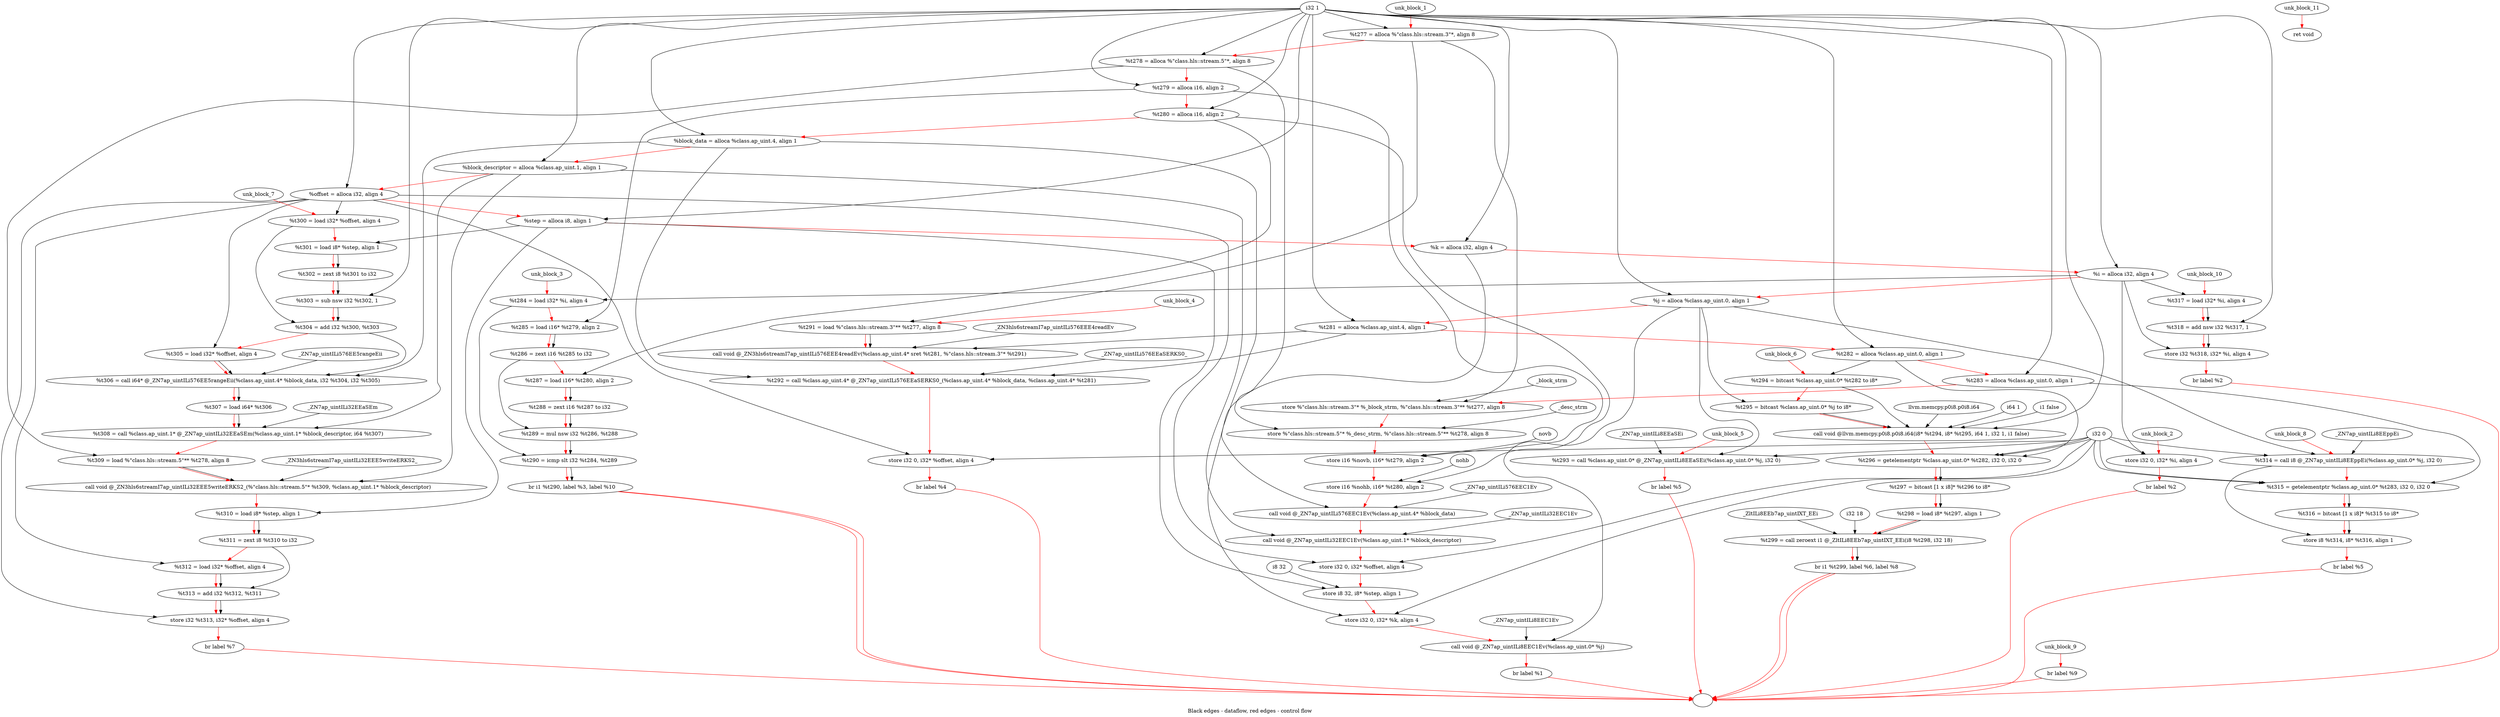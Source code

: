 digraph G {
compound=true
label="Black edges - dataflow, red edges - control flow"
"t277" [label="  %t277 = alloca %\"class.hls::stream.3\"*, align 8"]
"t278" [label="  %t278 = alloca %\"class.hls::stream.5\"*, align 8"]
"t279" [label="  %t279 = alloca i16, align 2"]
"t280" [label="  %t280 = alloca i16, align 2"]
"block_data" [label="  %block_data = alloca %class.ap_uint.4, align 1"]
"block_descriptor" [label="  %block_descriptor = alloca %class.ap_uint.1, align 1"]
"offset" [label="  %offset = alloca i32, align 4"]
"step" [label="  %step = alloca i8, align 1"]
"k" [label="  %k = alloca i32, align 4"]
"i" [label="  %i = alloca i32, align 4"]
"j" [label="  %j = alloca %class.ap_uint.0, align 1"]
"t281" [label="  %t281 = alloca %class.ap_uint.4, align 1"]
"t282" [label="  %t282 = alloca %class.ap_uint.0, align 1"]
"t283" [label="  %t283 = alloca %class.ap_uint.0, align 1"]
"_1" [label="  store %\"class.hls::stream.3\"* %_block_strm, %\"class.hls::stream.3\"** %t277, align 8"]
"_2" [label="  store %\"class.hls::stream.5\"* %_desc_strm, %\"class.hls::stream.5\"** %t278, align 8"]
"_3" [label="  store i16 %novb, i16* %t279, align 2"]
"_4" [label="  store i16 %nohb, i16* %t280, align 2"]
"_5" [label="  call void @_ZN7ap_uintILi576EEC1Ev(%class.ap_uint.4* %block_data)"]
"_6" [label="  call void @_ZN7ap_uintILi32EEC1Ev(%class.ap_uint.1* %block_descriptor)"]
"_7" [label="  store i32 0, i32* %offset, align 4"]
"_8" [label="  store i8 32, i8* %step, align 1"]
"_9" [label="  store i32 0, i32* %k, align 4"]
"_10" [label="  call void @_ZN7ap_uintILi8EEC1Ev(%class.ap_uint.0* %j)"]
"_11" [label="  br label %1"]
"unk_block_1" -> "t277"[color=red]
"i32 1" -> "t277"
"t277" -> "t278"[color=red weight=2]
"i32 1" -> "t278"
"t278" -> "t279"[color=red weight=2]
"i32 1" -> "t279"
"t279" -> "t280"[color=red weight=2]
"i32 1" -> "t280"
"t280" -> "block_data"[color=red weight=2]
"i32 1" -> "block_data"
"block_data" -> "block_descriptor"[color=red weight=2]
"i32 1" -> "block_descriptor"
"block_descriptor" -> "offset"[color=red weight=2]
"i32 1" -> "offset"
"offset" -> "step"[color=red weight=2]
"i32 1" -> "step"
"step" -> "k"[color=red weight=2]
"i32 1" -> "k"
"k" -> "i"[color=red weight=2]
"i32 1" -> "i"
"i" -> "j"[color=red weight=2]
"i32 1" -> "j"
"j" -> "t281"[color=red weight=2]
"i32 1" -> "t281"
"t281" -> "t282"[color=red weight=2]
"i32 1" -> "t282"
"t282" -> "t283"[color=red weight=2]
"i32 1" -> "t283"
"t283" -> "_1"[color=red weight=2]
"_block_strm" -> "_1"
"t277" -> "_1"
"_1" -> "_2"[color=red weight=2]
"_desc_strm" -> "_2"
"t278" -> "_2"
"_2" -> "_3"[color=red weight=2]
"novb" -> "_3"
"t279" -> "_3"
"_3" -> "_4"[color=red weight=2]
"nohb" -> "_4"
"t280" -> "_4"
"_4" -> "_5"[color=red weight=2]
"block_data" -> "_5"
"_ZN7ap_uintILi576EEC1Ev" -> "_5"
"_5" -> "_6"[color=red weight=2]
"block_descriptor" -> "_6"
"_ZN7ap_uintILi32EEC1Ev" -> "_6"
"_6" -> "_7"[color=red weight=2]
"i32 0" -> "_7"
"offset" -> "_7"
"_7" -> "_8"[color=red weight=2]
"i8 32" -> "_8"
"step" -> "_8"
"_8" -> "_9"[color=red weight=2]
"i32 0" -> "_9"
"k" -> "_9"
"_9" -> "_10"[color=red weight=2]
"j" -> "_10"
"_ZN7ap_uintILi8EEC1Ev" -> "_10"
"_10" -> "_11"[color=red weight=2]
"_11" -> ""[color=red]

"_12" [label="  store i32 0, i32* %i, align 4"]
"_13" [label="  br label %2"]
"unk_block_2" -> "_12"[color=red]
"i32 0" -> "_12"
"i" -> "_12"
"_12" -> "_13"[color=red weight=2]
"_13" -> ""[color=red]

"t284" [label="  %t284 = load i32* %i, align 4"]
"t285" [label="  %t285 = load i16* %t279, align 2"]
"t286" [label="  %t286 = zext i16 %t285 to i32"]
"t287" [label="  %t287 = load i16* %t280, align 2"]
"t288" [label="  %t288 = zext i16 %t287 to i32"]
"t289" [label="  %t289 = mul nsw i32 %t286, %t288"]
"t290" [label="  %t290 = icmp slt i32 %t284, %t289"]
"_14" [label="  br i1 %t290, label %3, label %10"]
"unk_block_3" -> "t284"[color=red]
"i" -> "t284"
"t284" -> "t285"[color=red weight=2]
"t279" -> "t285"
"t285" -> "t286"[color=red weight=2]
"t285" -> "t286"
"t286" -> "t287"[color=red weight=2]
"t280" -> "t287"
"t287" -> "t288"[color=red weight=2]
"t287" -> "t288"
"t288" -> "t289"[color=red weight=2]
"t286" -> "t289"
"t288" -> "t289"
"t289" -> "t290"[color=red weight=2]
"t284" -> "t290"
"t289" -> "t290"
"t290" -> "_14"[color=red weight=2]
"t290" -> "_14"
"_14" -> ""[color=red]
"_14" -> ""[color=red]

"t291" [label="  %t291 = load %\"class.hls::stream.3\"** %t277, align 8"]
"_15" [label="  call void @_ZN3hls6streamI7ap_uintILi576EEE4readEv(%class.ap_uint.4* sret %t281, %\"class.hls::stream.3\"* %t291)"]
"t292" [label="  %t292 = call %class.ap_uint.4* @_ZN7ap_uintILi576EEaSERKS0_(%class.ap_uint.4* %block_data, %class.ap_uint.4* %t281)"]
"_16" [label="  store i32 0, i32* %offset, align 4"]
"_17" [label="  br label %4"]
"unk_block_4" -> "t291"[color=red]
"t277" -> "t291"
"t291" -> "_15"[color=red weight=2]
"t281" -> "_15"
"t291" -> "_15"
"_ZN3hls6streamI7ap_uintILi576EEE4readEv" -> "_15"
"_15" -> "t292"[color=red weight=2]
"block_data" -> "t292"
"t281" -> "t292"
"_ZN7ap_uintILi576EEaSERKS0_" -> "t292"
"t292" -> "_16"[color=red weight=2]
"i32 0" -> "_16"
"offset" -> "_16"
"_16" -> "_17"[color=red weight=2]
"_17" -> ""[color=red]

"t293" [label="  %t293 = call %class.ap_uint.0* @_ZN7ap_uintILi8EEaSEi(%class.ap_uint.0* %j, i32 0)"]
"_18" [label="  br label %5"]
"unk_block_5" -> "t293"[color=red]
"j" -> "t293"
"i32 0" -> "t293"
"_ZN7ap_uintILi8EEaSEi" -> "t293"
"t293" -> "_18"[color=red weight=2]
"_18" -> ""[color=red]

"t294" [label="  %t294 = bitcast %class.ap_uint.0* %t282 to i8*"]
"t295" [label="  %t295 = bitcast %class.ap_uint.0* %j to i8*"]
"_19" [label="  call void @llvm.memcpy.p0i8.p0i8.i64(i8* %t294, i8* %t295, i64 1, i32 1, i1 false)"]
"t296" [label="  %t296 = getelementptr %class.ap_uint.0* %t282, i32 0, i32 0"]
"t297" [label="  %t297 = bitcast [1 x i8]* %t296 to i8*"]
"t298" [label="  %t298 = load i8* %t297, align 1"]
"t299" [label="  %t299 = call zeroext i1 @_ZltILi8EEb7ap_uintIXT_EEi(i8 %t298, i32 18)"]
"_20" [label="  br i1 %t299, label %6, label %8"]
"unk_block_6" -> "t294"[color=red]
"t282" -> "t294"
"t294" -> "t295"[color=red weight=2]
"j" -> "t295"
"t295" -> "_19"[color=red weight=2]
"t294" -> "_19"
"t295" -> "_19"
"i64 1" -> "_19"
"i32 1" -> "_19"
"i1 false" -> "_19"
"llvm.memcpy.p0i8.p0i8.i64" -> "_19"
"_19" -> "t296"[color=red weight=2]
"t282" -> "t296"
"i32 0" -> "t296"
"i32 0" -> "t296"
"t296" -> "t297"[color=red weight=2]
"t296" -> "t297"
"t297" -> "t298"[color=red weight=2]
"t297" -> "t298"
"t298" -> "t299"[color=red weight=2]
"t298" -> "t299"
"i32 18" -> "t299"
"_ZltILi8EEb7ap_uintIXT_EEi" -> "t299"
"t299" -> "_20"[color=red weight=2]
"t299" -> "_20"
"_20" -> ""[color=red]
"_20" -> ""[color=red]

"t300" [label="  %t300 = load i32* %offset, align 4"]
"t301" [label="  %t301 = load i8* %step, align 1"]
"t302" [label="  %t302 = zext i8 %t301 to i32"]
"t303" [label="  %t303 = sub nsw i32 %t302, 1"]
"t304" [label="  %t304 = add i32 %t300, %t303"]
"t305" [label="  %t305 = load i32* %offset, align 4"]
"t306" [label="  %t306 = call i64* @_ZN7ap_uintILi576EE5rangeEii(%class.ap_uint.4* %block_data, i32 %t304, i32 %t305)"]
"t307" [label="  %t307 = load i64* %t306"]
"t308" [label="  %t308 = call %class.ap_uint.1* @_ZN7ap_uintILi32EEaSEm(%class.ap_uint.1* %block_descriptor, i64 %t307)"]
"t309" [label="  %t309 = load %\"class.hls::stream.5\"** %t278, align 8"]
"_21" [label="  call void @_ZN3hls6streamI7ap_uintILi32EEE5writeERKS2_(%\"class.hls::stream.5\"* %t309, %class.ap_uint.1* %block_descriptor)"]
"t310" [label="  %t310 = load i8* %step, align 1"]
"t311" [label="  %t311 = zext i8 %t310 to i32"]
"t312" [label="  %t312 = load i32* %offset, align 4"]
"t313" [label="  %t313 = add i32 %t312, %t311"]
"_22" [label="  store i32 %t313, i32* %offset, align 4"]
"_23" [label="  br label %7"]
"unk_block_7" -> "t300"[color=red]
"offset" -> "t300"
"t300" -> "t301"[color=red weight=2]
"step" -> "t301"
"t301" -> "t302"[color=red weight=2]
"t301" -> "t302"
"t302" -> "t303"[color=red weight=2]
"t302" -> "t303"
"i32 1" -> "t303"
"t303" -> "t304"[color=red weight=2]
"t300" -> "t304"
"t303" -> "t304"
"t304" -> "t305"[color=red weight=2]
"offset" -> "t305"
"t305" -> "t306"[color=red weight=2]
"block_data" -> "t306"
"t304" -> "t306"
"t305" -> "t306"
"_ZN7ap_uintILi576EE5rangeEii" -> "t306"
"t306" -> "t307"[color=red weight=2]
"t306" -> "t307"
"t307" -> "t308"[color=red weight=2]
"block_descriptor" -> "t308"
"t307" -> "t308"
"_ZN7ap_uintILi32EEaSEm" -> "t308"
"t308" -> "t309"[color=red weight=2]
"t278" -> "t309"
"t309" -> "_21"[color=red weight=2]
"t309" -> "_21"
"block_descriptor" -> "_21"
"_ZN3hls6streamI7ap_uintILi32EEE5writeERKS2_" -> "_21"
"_21" -> "t310"[color=red weight=2]
"step" -> "t310"
"t310" -> "t311"[color=red weight=2]
"t310" -> "t311"
"t311" -> "t312"[color=red weight=2]
"offset" -> "t312"
"t312" -> "t313"[color=red weight=2]
"t312" -> "t313"
"t311" -> "t313"
"t313" -> "_22"[color=red weight=2]
"t313" -> "_22"
"offset" -> "_22"
"_22" -> "_23"[color=red weight=2]
"_23" -> ""[color=red]

"t314" [label="  %t314 = call i8 @_ZN7ap_uintILi8EEppEi(%class.ap_uint.0* %j, i32 0)"]
"t315" [label="  %t315 = getelementptr %class.ap_uint.0* %t283, i32 0, i32 0"]
"t316" [label="  %t316 = bitcast [1 x i8]* %t315 to i8*"]
"_24" [label="  store i8 %t314, i8* %t316, align 1"]
"_25" [label="  br label %5"]
"unk_block_8" -> "t314"[color=red]
"j" -> "t314"
"i32 0" -> "t314"
"_ZN7ap_uintILi8EEppEi" -> "t314"
"t314" -> "t315"[color=red weight=2]
"t283" -> "t315"
"i32 0" -> "t315"
"i32 0" -> "t315"
"t315" -> "t316"[color=red weight=2]
"t315" -> "t316"
"t316" -> "_24"[color=red weight=2]
"t314" -> "_24"
"t316" -> "_24"
"_24" -> "_25"[color=red weight=2]
"_25" -> ""[color=red]

"_26" [label="  br label %9"]
"unk_block_9" -> "_26"[color=red]
"_26" -> ""[color=red]

"t317" [label="  %t317 = load i32* %i, align 4"]
"t318" [label="  %t318 = add nsw i32 %t317, 1"]
"_27" [label="  store i32 %t318, i32* %i, align 4"]
"_28" [label="  br label %2"]
"unk_block_10" -> "t317"[color=red]
"i" -> "t317"
"t317" -> "t318"[color=red weight=2]
"t317" -> "t318"
"i32 1" -> "t318"
"t318" -> "_27"[color=red weight=2]
"t318" -> "_27"
"i" -> "_27"
"_27" -> "_28"[color=red weight=2]
"_28" -> ""[color=red]

"_29" [label="  ret void"]
"unk_block_11" -> "_29"[color=red]

}

